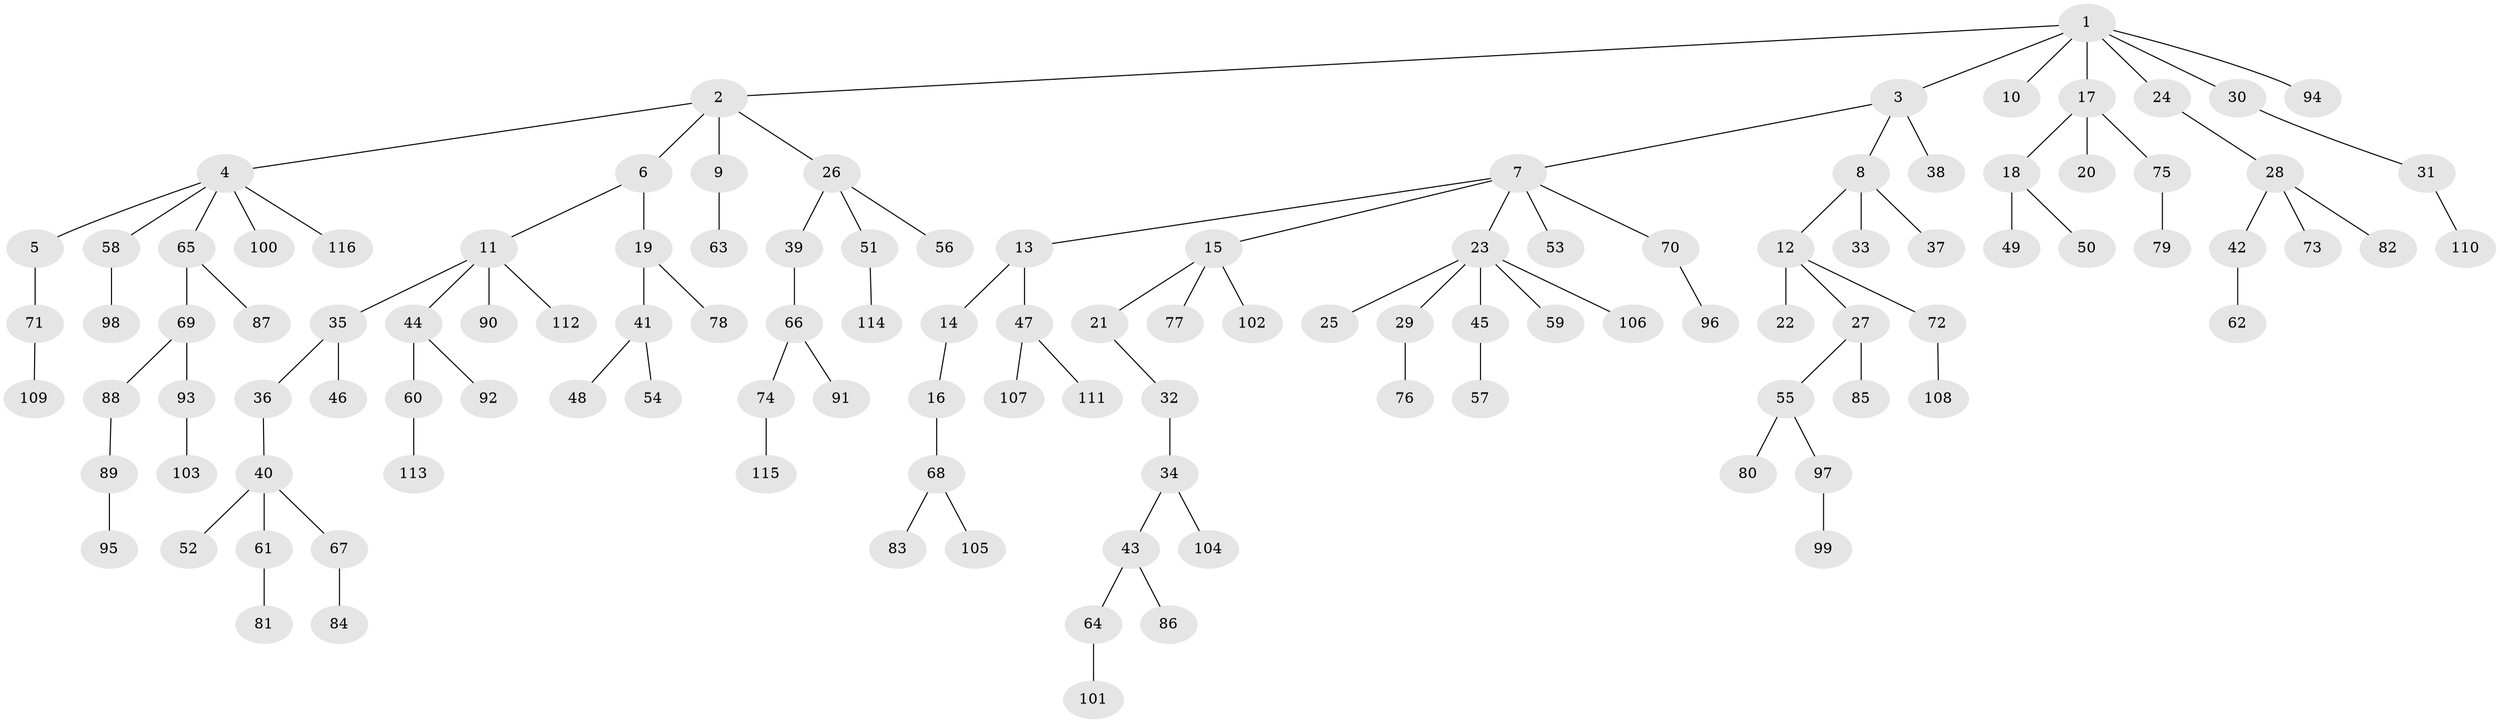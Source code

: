 // Generated by graph-tools (version 1.1) at 2025/02/03/09/25 03:02:22]
// undirected, 116 vertices, 115 edges
graph export_dot {
graph [start="1"]
  node [color=gray90,style=filled];
  1;
  2;
  3;
  4;
  5;
  6;
  7;
  8;
  9;
  10;
  11;
  12;
  13;
  14;
  15;
  16;
  17;
  18;
  19;
  20;
  21;
  22;
  23;
  24;
  25;
  26;
  27;
  28;
  29;
  30;
  31;
  32;
  33;
  34;
  35;
  36;
  37;
  38;
  39;
  40;
  41;
  42;
  43;
  44;
  45;
  46;
  47;
  48;
  49;
  50;
  51;
  52;
  53;
  54;
  55;
  56;
  57;
  58;
  59;
  60;
  61;
  62;
  63;
  64;
  65;
  66;
  67;
  68;
  69;
  70;
  71;
  72;
  73;
  74;
  75;
  76;
  77;
  78;
  79;
  80;
  81;
  82;
  83;
  84;
  85;
  86;
  87;
  88;
  89;
  90;
  91;
  92;
  93;
  94;
  95;
  96;
  97;
  98;
  99;
  100;
  101;
  102;
  103;
  104;
  105;
  106;
  107;
  108;
  109;
  110;
  111;
  112;
  113;
  114;
  115;
  116;
  1 -- 2;
  1 -- 3;
  1 -- 10;
  1 -- 17;
  1 -- 24;
  1 -- 30;
  1 -- 94;
  2 -- 4;
  2 -- 6;
  2 -- 9;
  2 -- 26;
  3 -- 7;
  3 -- 8;
  3 -- 38;
  4 -- 5;
  4 -- 58;
  4 -- 65;
  4 -- 100;
  4 -- 116;
  5 -- 71;
  6 -- 11;
  6 -- 19;
  7 -- 13;
  7 -- 15;
  7 -- 23;
  7 -- 53;
  7 -- 70;
  8 -- 12;
  8 -- 33;
  8 -- 37;
  9 -- 63;
  11 -- 35;
  11 -- 44;
  11 -- 90;
  11 -- 112;
  12 -- 22;
  12 -- 27;
  12 -- 72;
  13 -- 14;
  13 -- 47;
  14 -- 16;
  15 -- 21;
  15 -- 77;
  15 -- 102;
  16 -- 68;
  17 -- 18;
  17 -- 20;
  17 -- 75;
  18 -- 49;
  18 -- 50;
  19 -- 41;
  19 -- 78;
  21 -- 32;
  23 -- 25;
  23 -- 29;
  23 -- 45;
  23 -- 59;
  23 -- 106;
  24 -- 28;
  26 -- 39;
  26 -- 51;
  26 -- 56;
  27 -- 55;
  27 -- 85;
  28 -- 42;
  28 -- 73;
  28 -- 82;
  29 -- 76;
  30 -- 31;
  31 -- 110;
  32 -- 34;
  34 -- 43;
  34 -- 104;
  35 -- 36;
  35 -- 46;
  36 -- 40;
  39 -- 66;
  40 -- 52;
  40 -- 61;
  40 -- 67;
  41 -- 48;
  41 -- 54;
  42 -- 62;
  43 -- 64;
  43 -- 86;
  44 -- 60;
  44 -- 92;
  45 -- 57;
  47 -- 107;
  47 -- 111;
  51 -- 114;
  55 -- 80;
  55 -- 97;
  58 -- 98;
  60 -- 113;
  61 -- 81;
  64 -- 101;
  65 -- 69;
  65 -- 87;
  66 -- 74;
  66 -- 91;
  67 -- 84;
  68 -- 83;
  68 -- 105;
  69 -- 88;
  69 -- 93;
  70 -- 96;
  71 -- 109;
  72 -- 108;
  74 -- 115;
  75 -- 79;
  88 -- 89;
  89 -- 95;
  93 -- 103;
  97 -- 99;
}
